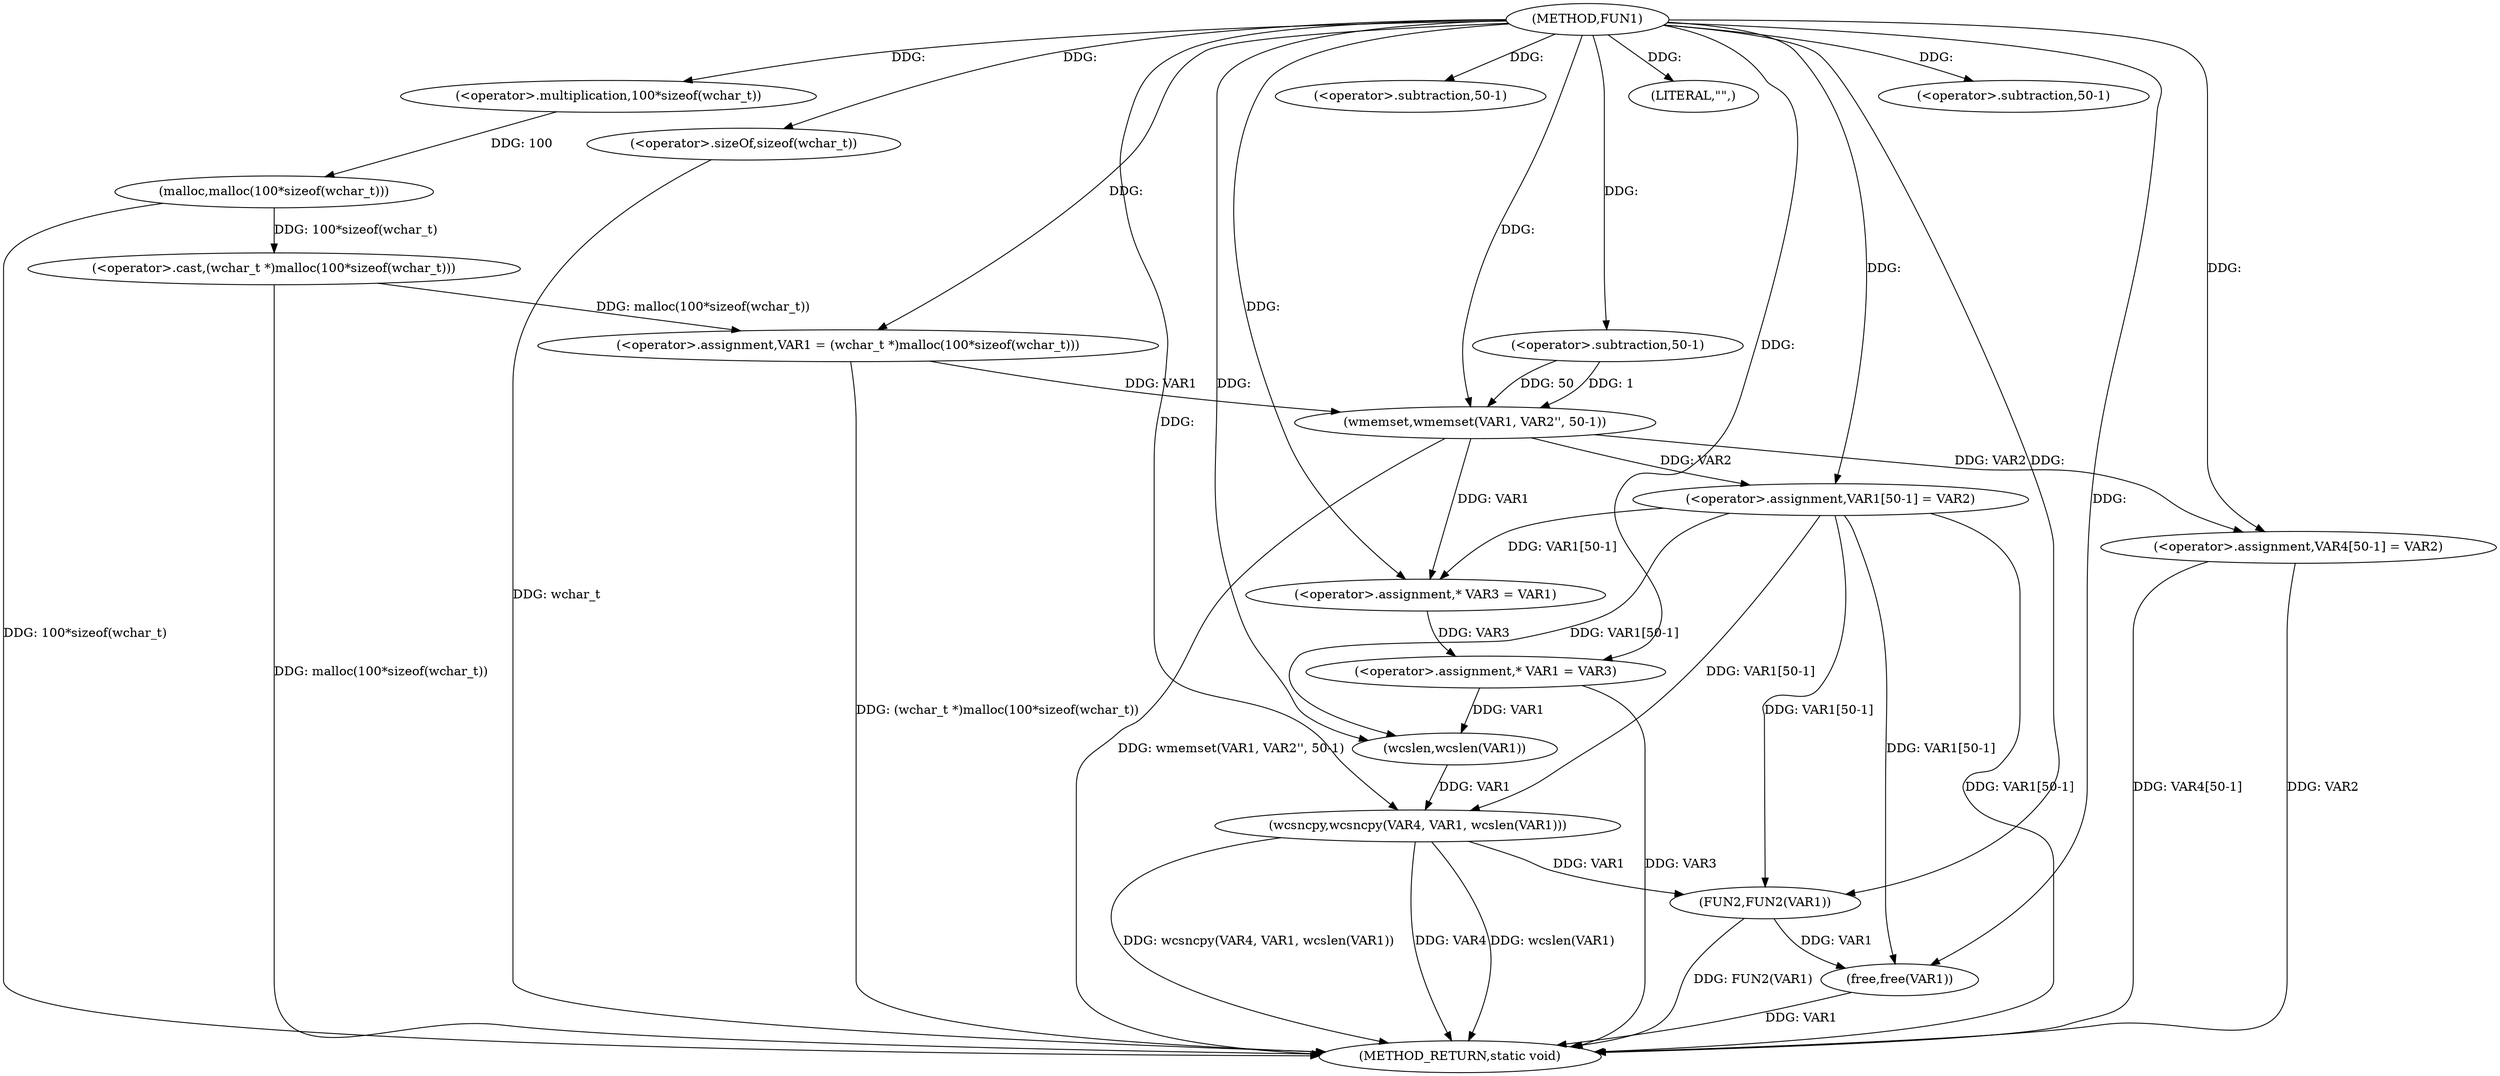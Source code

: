 digraph FUN1 {  
"1000100" [label = "(METHOD,FUN1)" ]
"1000152" [label = "(METHOD_RETURN,static void)" ]
"1000103" [label = "(<operator>.assignment,VAR1 = (wchar_t *)malloc(100*sizeof(wchar_t)))" ]
"1000105" [label = "(<operator>.cast,(wchar_t *)malloc(100*sizeof(wchar_t)))" ]
"1000107" [label = "(malloc,malloc(100*sizeof(wchar_t)))" ]
"1000108" [label = "(<operator>.multiplication,100*sizeof(wchar_t))" ]
"1000110" [label = "(<operator>.sizeOf,sizeof(wchar_t))" ]
"1000112" [label = "(wmemset,wmemset(VAR1, VAR2'', 50-1))" ]
"1000115" [label = "(<operator>.subtraction,50-1)" ]
"1000118" [label = "(<operator>.assignment,VAR1[50-1] = VAR2)" ]
"1000121" [label = "(<operator>.subtraction,50-1)" ]
"1000127" [label = "(<operator>.assignment,* VAR3 = VAR1)" ]
"1000131" [label = "(<operator>.assignment,* VAR1 = VAR3)" ]
"1000135" [label = "(LITERAL,\"\",)" ]
"1000136" [label = "(wcsncpy,wcsncpy(VAR4, VAR1, wcslen(VAR1)))" ]
"1000139" [label = "(wcslen,wcslen(VAR1))" ]
"1000141" [label = "(<operator>.assignment,VAR4[50-1] = VAR2)" ]
"1000144" [label = "(<operator>.subtraction,50-1)" ]
"1000148" [label = "(FUN2,FUN2(VAR1))" ]
"1000150" [label = "(free,free(VAR1))" ]
  "1000141" -> "1000152"  [ label = "DDG: VAR4[50-1]"] 
  "1000107" -> "1000152"  [ label = "DDG: 100*sizeof(wchar_t)"] 
  "1000103" -> "1000152"  [ label = "DDG: (wchar_t *)malloc(100*sizeof(wchar_t))"] 
  "1000148" -> "1000152"  [ label = "DDG: FUN2(VAR1)"] 
  "1000136" -> "1000152"  [ label = "DDG: wcsncpy(VAR4, VAR1, wcslen(VAR1))"] 
  "1000118" -> "1000152"  [ label = "DDG: VAR1[50-1]"] 
  "1000136" -> "1000152"  [ label = "DDG: VAR4"] 
  "1000105" -> "1000152"  [ label = "DDG: malloc(100*sizeof(wchar_t))"] 
  "1000150" -> "1000152"  [ label = "DDG: VAR1"] 
  "1000136" -> "1000152"  [ label = "DDG: wcslen(VAR1)"] 
  "1000131" -> "1000152"  [ label = "DDG: VAR3"] 
  "1000112" -> "1000152"  [ label = "DDG: wmemset(VAR1, VAR2'', 50-1)"] 
  "1000141" -> "1000152"  [ label = "DDG: VAR2"] 
  "1000110" -> "1000152"  [ label = "DDG: wchar_t"] 
  "1000105" -> "1000103"  [ label = "DDG: malloc(100*sizeof(wchar_t))"] 
  "1000100" -> "1000103"  [ label = "DDG: "] 
  "1000107" -> "1000105"  [ label = "DDG: 100*sizeof(wchar_t)"] 
  "1000108" -> "1000107"  [ label = "DDG: 100"] 
  "1000100" -> "1000108"  [ label = "DDG: "] 
  "1000100" -> "1000110"  [ label = "DDG: "] 
  "1000103" -> "1000112"  [ label = "DDG: VAR1"] 
  "1000100" -> "1000112"  [ label = "DDG: "] 
  "1000115" -> "1000112"  [ label = "DDG: 50"] 
  "1000115" -> "1000112"  [ label = "DDG: 1"] 
  "1000100" -> "1000115"  [ label = "DDG: "] 
  "1000112" -> "1000118"  [ label = "DDG: VAR2"] 
  "1000100" -> "1000118"  [ label = "DDG: "] 
  "1000100" -> "1000121"  [ label = "DDG: "] 
  "1000112" -> "1000127"  [ label = "DDG: VAR1"] 
  "1000118" -> "1000127"  [ label = "DDG: VAR1[50-1]"] 
  "1000100" -> "1000127"  [ label = "DDG: "] 
  "1000127" -> "1000131"  [ label = "DDG: VAR3"] 
  "1000100" -> "1000131"  [ label = "DDG: "] 
  "1000100" -> "1000135"  [ label = "DDG: "] 
  "1000100" -> "1000136"  [ label = "DDG: "] 
  "1000139" -> "1000136"  [ label = "DDG: VAR1"] 
  "1000118" -> "1000136"  [ label = "DDG: VAR1[50-1]"] 
  "1000131" -> "1000139"  [ label = "DDG: VAR1"] 
  "1000118" -> "1000139"  [ label = "DDG: VAR1[50-1]"] 
  "1000100" -> "1000139"  [ label = "DDG: "] 
  "1000100" -> "1000141"  [ label = "DDG: "] 
  "1000112" -> "1000141"  [ label = "DDG: VAR2"] 
  "1000100" -> "1000144"  [ label = "DDG: "] 
  "1000136" -> "1000148"  [ label = "DDG: VAR1"] 
  "1000118" -> "1000148"  [ label = "DDG: VAR1[50-1]"] 
  "1000100" -> "1000148"  [ label = "DDG: "] 
  "1000148" -> "1000150"  [ label = "DDG: VAR1"] 
  "1000118" -> "1000150"  [ label = "DDG: VAR1[50-1]"] 
  "1000100" -> "1000150"  [ label = "DDG: "] 
}
